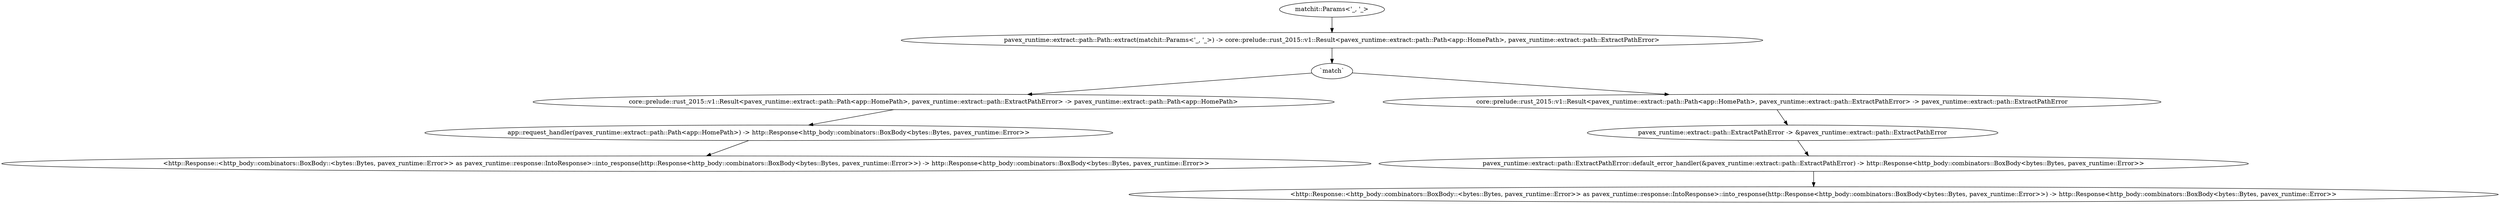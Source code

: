 digraph "GET /home/:home_id" {
    0 [ label = "app::request_handler(pavex_runtime::extract::path::Path<app::HomePath>) -> http::Response<http_body::combinators::BoxBody<bytes::Bytes, pavex_runtime::Error>>"]
    1 [ label = "core::prelude::rust_2015::v1::Result<pavex_runtime::extract::path::Path<app::HomePath>, pavex_runtime::extract::path::ExtractPathError> -> pavex_runtime::extract::path::Path<app::HomePath>"]
    2 [ label = "pavex_runtime::extract::path::Path::extract(matchit::Params<'_, '_>) -> core::prelude::rust_2015::v1::Result<pavex_runtime::extract::path::Path<app::HomePath>, pavex_runtime::extract::path::ExtractPathError>"]
    3 [ label = "matchit::Params<'_, '_>"]
    4 [ label = "<http::Response::<http_body::combinators::BoxBody::<bytes::Bytes, pavex_runtime::Error>> as pavex_runtime::response::IntoResponse>::into_response(http::Response<http_body::combinators::BoxBody<bytes::Bytes, pavex_runtime::Error>>) -> http::Response<http_body::combinators::BoxBody<bytes::Bytes, pavex_runtime::Error>>"]
    5 [ label = "core::prelude::rust_2015::v1::Result<pavex_runtime::extract::path::Path<app::HomePath>, pavex_runtime::extract::path::ExtractPathError> -> pavex_runtime::extract::path::ExtractPathError"]
    6 [ label = "pavex_runtime::extract::path::ExtractPathError -> &pavex_runtime::extract::path::ExtractPathError"]
    7 [ label = "pavex_runtime::extract::path::ExtractPathError::default_error_handler(&pavex_runtime::extract::path::ExtractPathError) -> http::Response<http_body::combinators::BoxBody<bytes::Bytes, pavex_runtime::Error>>"]
    8 [ label = "<http::Response::<http_body::combinators::BoxBody::<bytes::Bytes, pavex_runtime::Error>> as pavex_runtime::response::IntoResponse>::into_response(http::Response<http_body::combinators::BoxBody<bytes::Bytes, pavex_runtime::Error>>) -> http::Response<http_body::combinators::BoxBody<bytes::Bytes, pavex_runtime::Error>>"]
    9 [ label = "`match`"]
    1 -> 0 [ ]
    9 -> 5 [ ]
    3 -> 2 [ ]
    0 -> 4 [ ]
    9 -> 1 [ ]
    5 -> 6 [ ]
    6 -> 7 [ ]
    7 -> 8 [ ]
    2 -> 9 [ ]
}
digraph app_state {
    0 [ label = "crate::ApplicationState() -> crate::ApplicationState"]
}